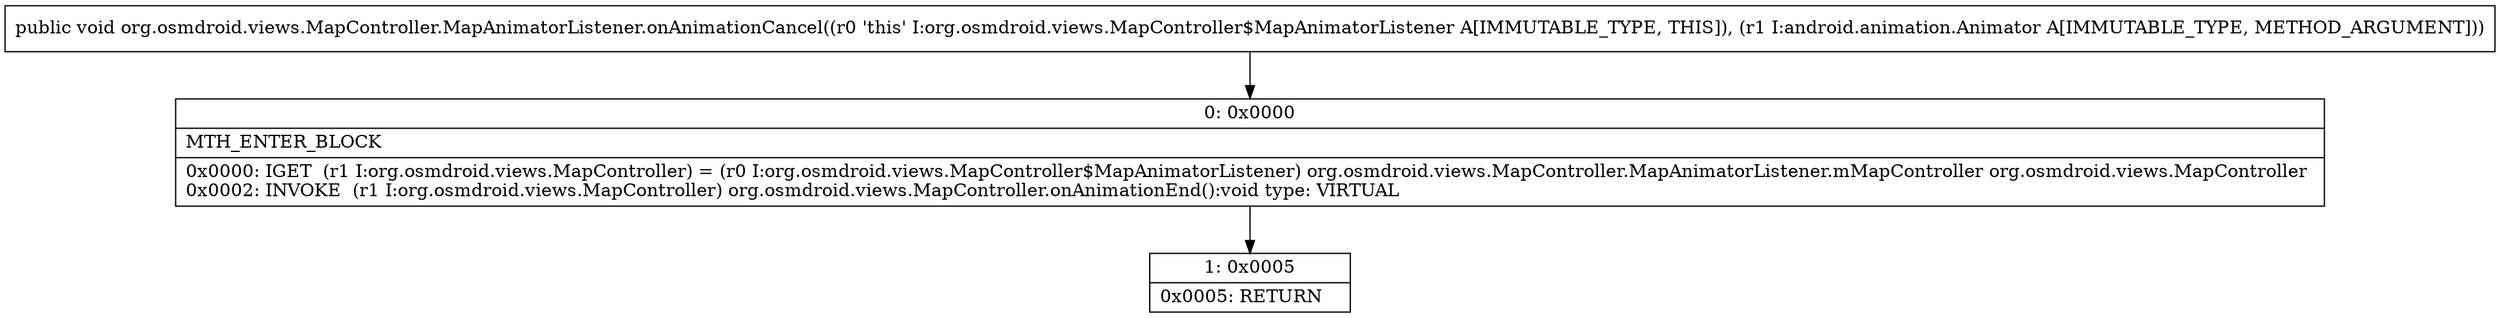 digraph "CFG fororg.osmdroid.views.MapController.MapAnimatorListener.onAnimationCancel(Landroid\/animation\/Animator;)V" {
Node_0 [shape=record,label="{0\:\ 0x0000|MTH_ENTER_BLOCK\l|0x0000: IGET  (r1 I:org.osmdroid.views.MapController) = (r0 I:org.osmdroid.views.MapController$MapAnimatorListener) org.osmdroid.views.MapController.MapAnimatorListener.mMapController org.osmdroid.views.MapController \l0x0002: INVOKE  (r1 I:org.osmdroid.views.MapController) org.osmdroid.views.MapController.onAnimationEnd():void type: VIRTUAL \l}"];
Node_1 [shape=record,label="{1\:\ 0x0005|0x0005: RETURN   \l}"];
MethodNode[shape=record,label="{public void org.osmdroid.views.MapController.MapAnimatorListener.onAnimationCancel((r0 'this' I:org.osmdroid.views.MapController$MapAnimatorListener A[IMMUTABLE_TYPE, THIS]), (r1 I:android.animation.Animator A[IMMUTABLE_TYPE, METHOD_ARGUMENT])) }"];
MethodNode -> Node_0;
Node_0 -> Node_1;
}

